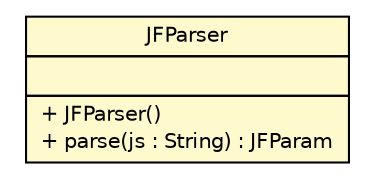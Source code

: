 #!/usr/local/bin/dot
#
# Class diagram 
# Generated by UMLGraph version R5_6 (http://www.umlgraph.org/)
#

digraph G {
	edge [fontname="Helvetica",fontsize=10,labelfontname="Helvetica",labelfontsize=10];
	node [fontname="Helvetica",fontsize=10,shape=plaintext];
	nodesep=0.25;
	ranksep=0.5;
	// org.fringe.jf.json.internal.parser.JFParser
	c163 [label=<<table title="org.fringe.jf.json.internal.parser.JFParser" border="0" cellborder="1" cellspacing="0" cellpadding="2" port="p" bgcolor="lemonChiffon" href="./JFParser.html">
		<tr><td><table border="0" cellspacing="0" cellpadding="1">
<tr><td align="center" balign="center"> JFParser </td></tr>
		</table></td></tr>
		<tr><td><table border="0" cellspacing="0" cellpadding="1">
<tr><td align="left" balign="left">  </td></tr>
		</table></td></tr>
		<tr><td><table border="0" cellspacing="0" cellpadding="1">
<tr><td align="left" balign="left"> + JFParser() </td></tr>
<tr><td align="left" balign="left"> + parse(js : String) : JFParam </td></tr>
		</table></td></tr>
		</table>>, URL="./JFParser.html", fontname="Helvetica", fontcolor="black", fontsize=10.0];
}

